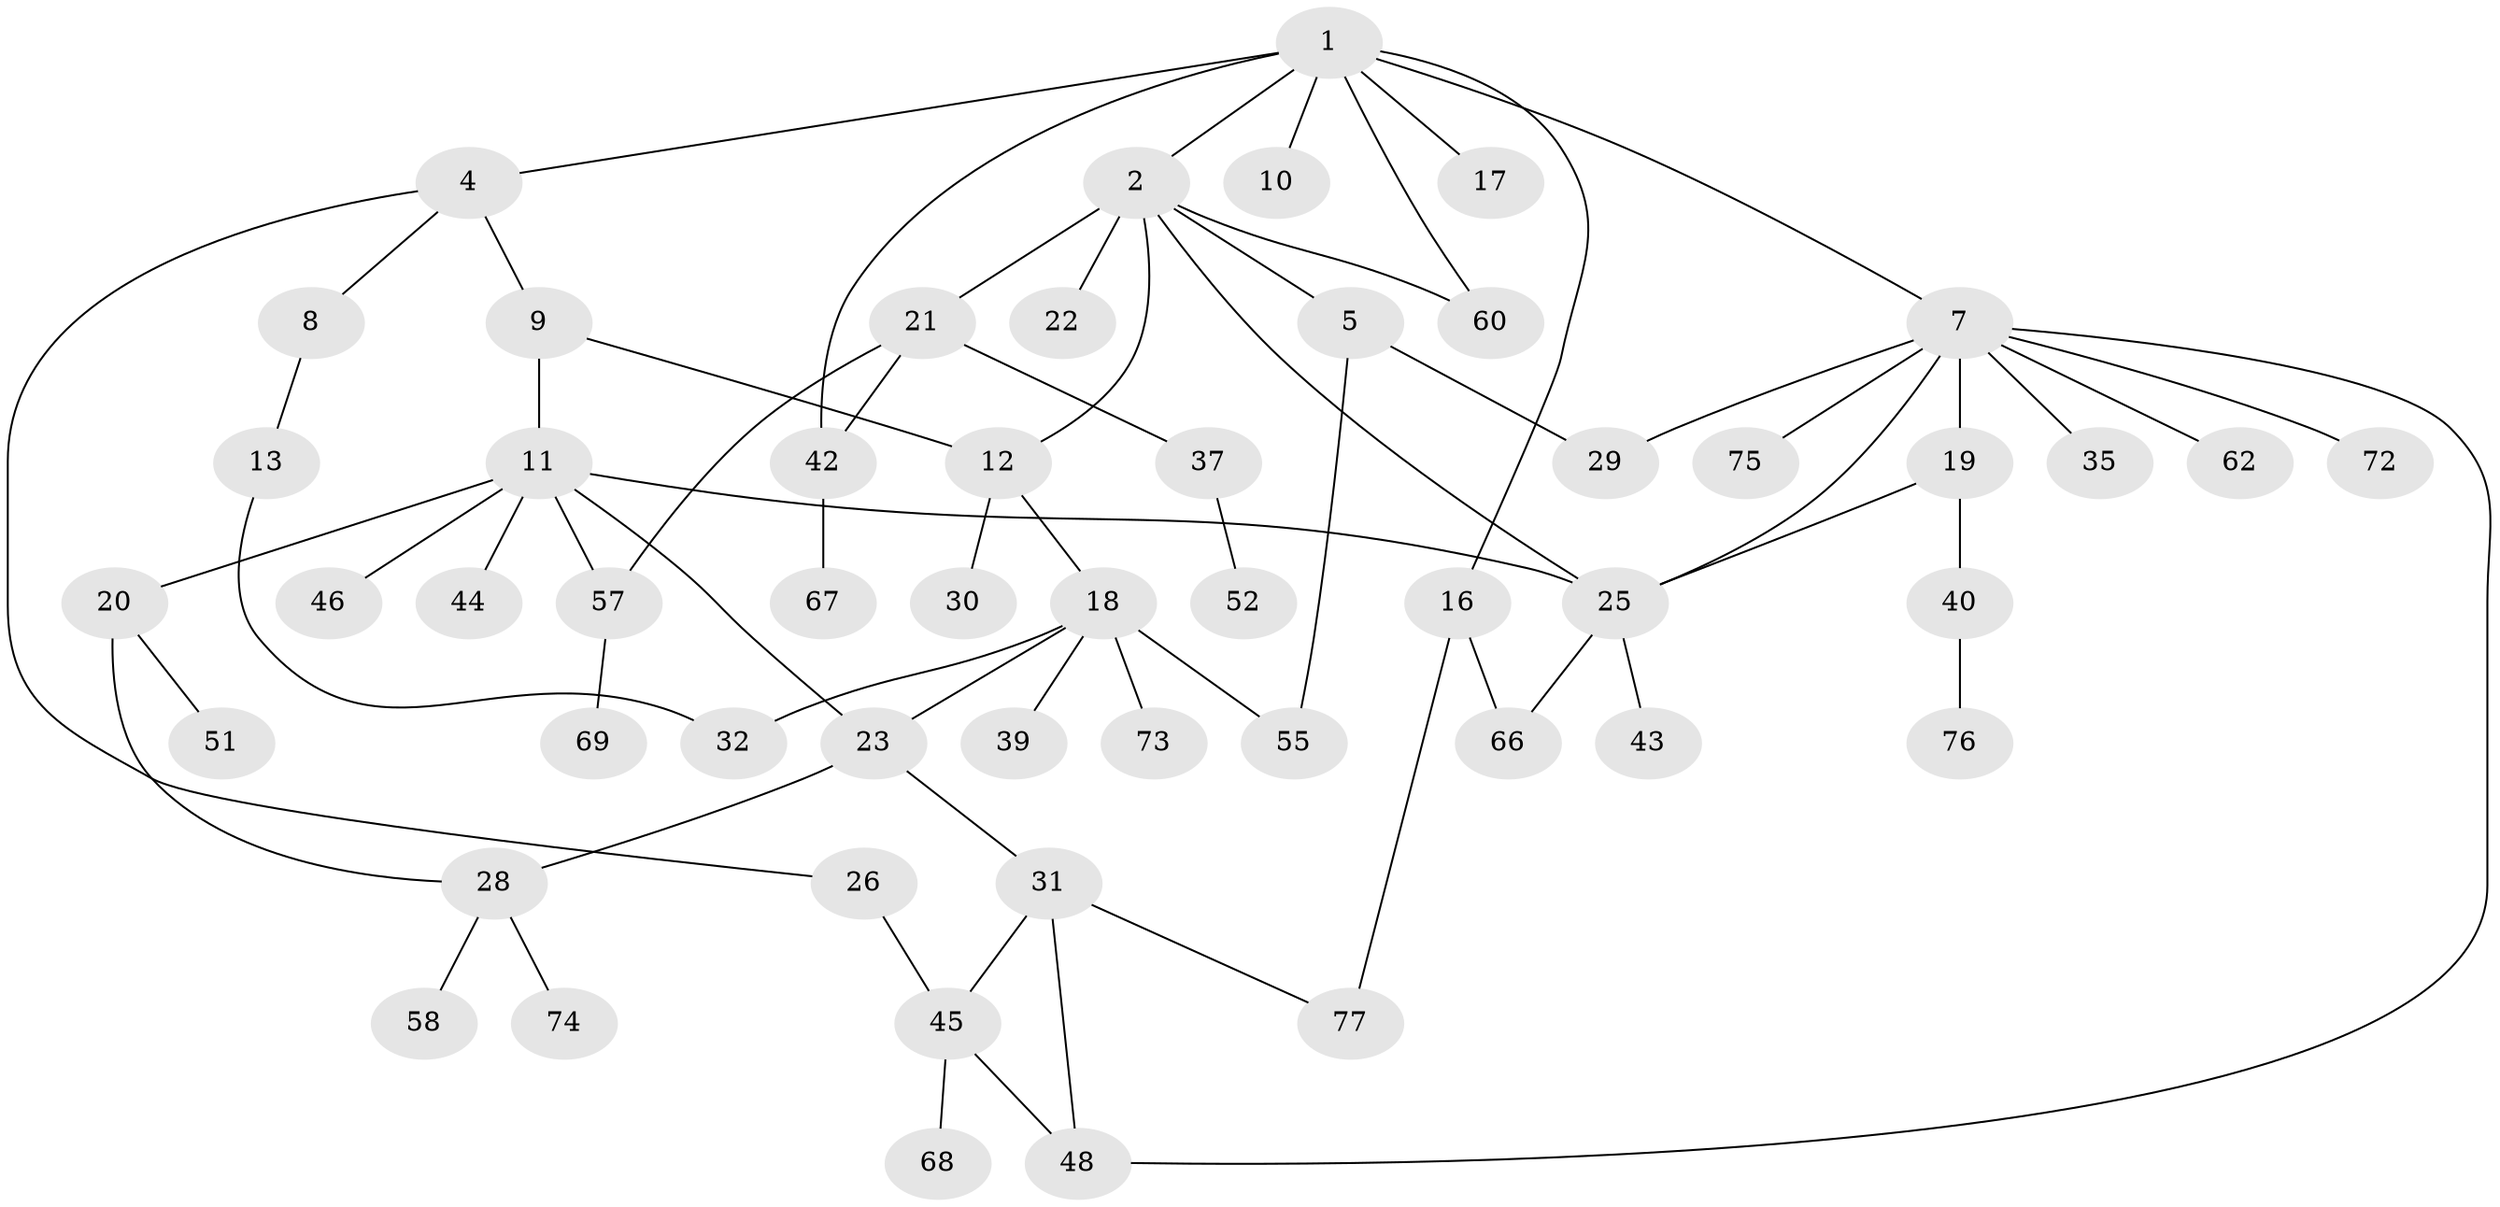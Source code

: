 // original degree distribution, {7: 0.012987012987012988, 5: 0.012987012987012988, 4: 0.12987012987012986, 3: 0.18181818181818182, 8: 0.012987012987012988, 2: 0.3116883116883117, 1: 0.3116883116883117, 6: 0.025974025974025976}
// Generated by graph-tools (version 1.1) at 2025/41/03/06/25 10:41:27]
// undirected, 53 vertices, 69 edges
graph export_dot {
graph [start="1"]
  node [color=gray90,style=filled];
  1 [super="+6"];
  2 [super="+3"];
  4 [super="+14"];
  5 [super="+54"];
  7 [super="+70"];
  8;
  9 [super="+38"];
  10;
  11 [super="+15"];
  12 [super="+56"];
  13 [super="+61"];
  16 [super="+64"];
  17;
  18 [super="+24"];
  19 [super="+49"];
  20 [super="+33"];
  21 [super="+27"];
  22;
  23;
  25 [super="+36"];
  26;
  28 [super="+47"];
  29 [super="+50"];
  30 [super="+53"];
  31 [super="+34"];
  32;
  35 [super="+65"];
  37 [super="+41"];
  39;
  40;
  42;
  43;
  44;
  45 [super="+59"];
  46 [super="+63"];
  48;
  51;
  52;
  55 [super="+71"];
  57;
  58;
  60;
  62;
  66;
  67;
  68;
  69;
  72;
  73;
  74;
  75;
  76;
  77;
  1 -- 2;
  1 -- 4;
  1 -- 7;
  1 -- 10;
  1 -- 16;
  1 -- 42;
  1 -- 60;
  1 -- 17;
  2 -- 12;
  2 -- 21;
  2 -- 22;
  2 -- 25;
  2 -- 60;
  2 -- 5;
  4 -- 8;
  4 -- 9;
  4 -- 26;
  5 -- 55;
  5 -- 29;
  7 -- 19;
  7 -- 25;
  7 -- 29;
  7 -- 35;
  7 -- 62;
  7 -- 75;
  7 -- 48;
  7 -- 72;
  8 -- 13;
  9 -- 11;
  9 -- 12;
  11 -- 46;
  11 -- 20;
  11 -- 23;
  11 -- 57;
  11 -- 44;
  11 -- 25;
  12 -- 18;
  12 -- 30;
  13 -- 32;
  16 -- 77;
  16 -- 66;
  18 -- 32;
  18 -- 39;
  18 -- 55;
  18 -- 73;
  18 -- 23;
  19 -- 40;
  19 -- 25;
  20 -- 28;
  20 -- 51;
  21 -- 57;
  21 -- 42;
  21 -- 37;
  23 -- 28;
  23 -- 31;
  25 -- 66;
  25 -- 43;
  26 -- 45;
  28 -- 58;
  28 -- 74;
  31 -- 45;
  31 -- 48;
  31 -- 77;
  37 -- 52;
  40 -- 76;
  42 -- 67;
  45 -- 48;
  45 -- 68;
  57 -- 69;
}
